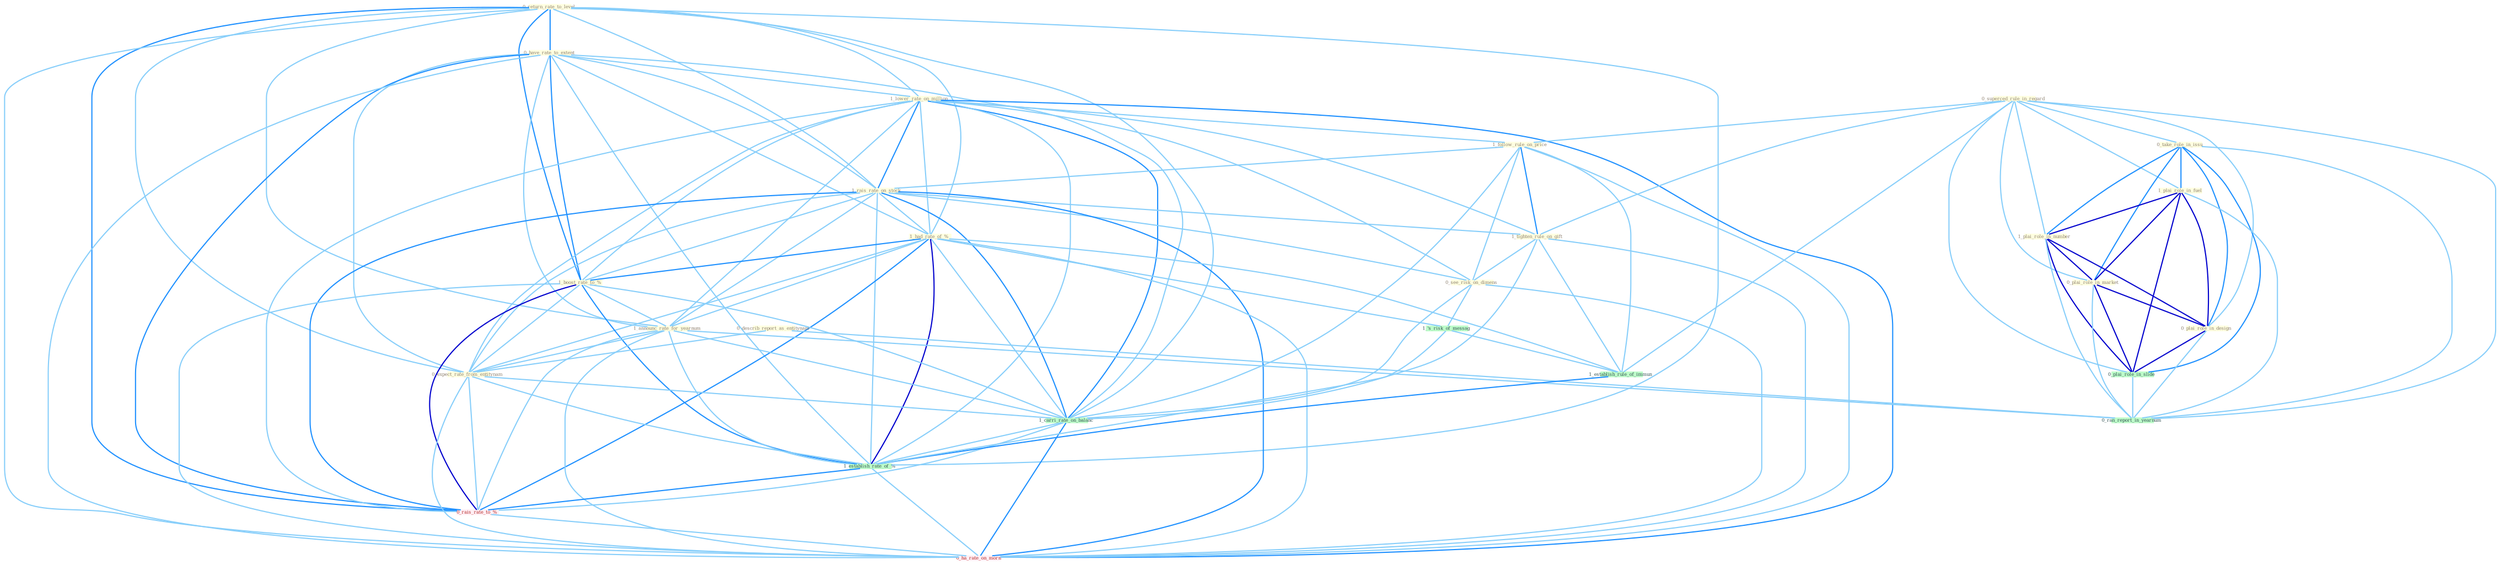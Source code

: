 Graph G{ 
    node
    [shape=polygon,style=filled,width=.5,height=.06,color="#BDFCC9",fixedsize=true,fontsize=4,
    fontcolor="#2f4f4f"];
    {node
    [color="#ffffe0", fontcolor="#8b7d6b"] "0_return_rate_to_level " "0_have_rate_to_extent " "1_lower_rate_on_million " "0_superced_rule_in_regard " "1_follow_rule_on_price " "1_rais_rate_on_stock " "1_had_rate_of_% " "1_boost_rate_to_% " "1_announc_rate_for_yearnum " "0_describ_report_as_entitynam " "1_tighten_rule_on_gift " "0_take_role_in_issu " "0_see_risk_on_dimens " "1_plai_role_in_fuel " "0_expect_rate_from_entitynam " "1_plai_role_in_number " "0_plai_role_in_market " "0_plai_role_in_design "}
{node [color="#fff0f5", fontcolor="#b22222"] "0_rais_rate_to_% " "0_ha_rate_on_morn "}
edge [color="#B0E2FF"];

	"0_return_rate_to_level " -- "0_have_rate_to_extent " [w="2", color="#1e90ff" , len=0.8];
	"0_return_rate_to_level " -- "1_lower_rate_on_million " [w="1", color="#87cefa" ];
	"0_return_rate_to_level " -- "1_rais_rate_on_stock " [w="1", color="#87cefa" ];
	"0_return_rate_to_level " -- "1_had_rate_of_% " [w="1", color="#87cefa" ];
	"0_return_rate_to_level " -- "1_boost_rate_to_% " [w="2", color="#1e90ff" , len=0.8];
	"0_return_rate_to_level " -- "1_announc_rate_for_yearnum " [w="1", color="#87cefa" ];
	"0_return_rate_to_level " -- "0_expect_rate_from_entitynam " [w="1", color="#87cefa" ];
	"0_return_rate_to_level " -- "1_carri_rate_on_balanc " [w="1", color="#87cefa" ];
	"0_return_rate_to_level " -- "1_establish_rate_of_% " [w="1", color="#87cefa" ];
	"0_return_rate_to_level " -- "0_rais_rate_to_% " [w="2", color="#1e90ff" , len=0.8];
	"0_return_rate_to_level " -- "0_ha_rate_on_morn " [w="1", color="#87cefa" ];
	"0_have_rate_to_extent " -- "1_lower_rate_on_million " [w="1", color="#87cefa" ];
	"0_have_rate_to_extent " -- "1_rais_rate_on_stock " [w="1", color="#87cefa" ];
	"0_have_rate_to_extent " -- "1_had_rate_of_% " [w="1", color="#87cefa" ];
	"0_have_rate_to_extent " -- "1_boost_rate_to_% " [w="2", color="#1e90ff" , len=0.8];
	"0_have_rate_to_extent " -- "1_announc_rate_for_yearnum " [w="1", color="#87cefa" ];
	"0_have_rate_to_extent " -- "0_expect_rate_from_entitynam " [w="1", color="#87cefa" ];
	"0_have_rate_to_extent " -- "1_carri_rate_on_balanc " [w="1", color="#87cefa" ];
	"0_have_rate_to_extent " -- "1_establish_rate_of_% " [w="1", color="#87cefa" ];
	"0_have_rate_to_extent " -- "0_rais_rate_to_% " [w="2", color="#1e90ff" , len=0.8];
	"0_have_rate_to_extent " -- "0_ha_rate_on_morn " [w="1", color="#87cefa" ];
	"1_lower_rate_on_million " -- "1_follow_rule_on_price " [w="1", color="#87cefa" ];
	"1_lower_rate_on_million " -- "1_rais_rate_on_stock " [w="2", color="#1e90ff" , len=0.8];
	"1_lower_rate_on_million " -- "1_had_rate_of_% " [w="1", color="#87cefa" ];
	"1_lower_rate_on_million " -- "1_boost_rate_to_% " [w="1", color="#87cefa" ];
	"1_lower_rate_on_million " -- "1_announc_rate_for_yearnum " [w="1", color="#87cefa" ];
	"1_lower_rate_on_million " -- "1_tighten_rule_on_gift " [w="1", color="#87cefa" ];
	"1_lower_rate_on_million " -- "0_see_risk_on_dimens " [w="1", color="#87cefa" ];
	"1_lower_rate_on_million " -- "0_expect_rate_from_entitynam " [w="1", color="#87cefa" ];
	"1_lower_rate_on_million " -- "1_carri_rate_on_balanc " [w="2", color="#1e90ff" , len=0.8];
	"1_lower_rate_on_million " -- "1_establish_rate_of_% " [w="1", color="#87cefa" ];
	"1_lower_rate_on_million " -- "0_rais_rate_to_% " [w="1", color="#87cefa" ];
	"1_lower_rate_on_million " -- "0_ha_rate_on_morn " [w="2", color="#1e90ff" , len=0.8];
	"0_superced_rule_in_regard " -- "1_follow_rule_on_price " [w="1", color="#87cefa" ];
	"0_superced_rule_in_regard " -- "1_tighten_rule_on_gift " [w="1", color="#87cefa" ];
	"0_superced_rule_in_regard " -- "0_take_role_in_issu " [w="1", color="#87cefa" ];
	"0_superced_rule_in_regard " -- "1_plai_role_in_fuel " [w="1", color="#87cefa" ];
	"0_superced_rule_in_regard " -- "1_plai_role_in_number " [w="1", color="#87cefa" ];
	"0_superced_rule_in_regard " -- "0_plai_role_in_market " [w="1", color="#87cefa" ];
	"0_superced_rule_in_regard " -- "0_plai_role_in_design " [w="1", color="#87cefa" ];
	"0_superced_rule_in_regard " -- "0_plai_role_in_slide " [w="1", color="#87cefa" ];
	"0_superced_rule_in_regard " -- "0_ran_report_in_yearnum " [w="1", color="#87cefa" ];
	"0_superced_rule_in_regard " -- "1_establish_rule_of_immun " [w="1", color="#87cefa" ];
	"1_follow_rule_on_price " -- "1_rais_rate_on_stock " [w="1", color="#87cefa" ];
	"1_follow_rule_on_price " -- "1_tighten_rule_on_gift " [w="2", color="#1e90ff" , len=0.8];
	"1_follow_rule_on_price " -- "0_see_risk_on_dimens " [w="1", color="#87cefa" ];
	"1_follow_rule_on_price " -- "1_carri_rate_on_balanc " [w="1", color="#87cefa" ];
	"1_follow_rule_on_price " -- "1_establish_rule_of_immun " [w="1", color="#87cefa" ];
	"1_follow_rule_on_price " -- "0_ha_rate_on_morn " [w="1", color="#87cefa" ];
	"1_rais_rate_on_stock " -- "1_had_rate_of_% " [w="1", color="#87cefa" ];
	"1_rais_rate_on_stock " -- "1_boost_rate_to_% " [w="1", color="#87cefa" ];
	"1_rais_rate_on_stock " -- "1_announc_rate_for_yearnum " [w="1", color="#87cefa" ];
	"1_rais_rate_on_stock " -- "1_tighten_rule_on_gift " [w="1", color="#87cefa" ];
	"1_rais_rate_on_stock " -- "0_see_risk_on_dimens " [w="1", color="#87cefa" ];
	"1_rais_rate_on_stock " -- "0_expect_rate_from_entitynam " [w="1", color="#87cefa" ];
	"1_rais_rate_on_stock " -- "1_carri_rate_on_balanc " [w="2", color="#1e90ff" , len=0.8];
	"1_rais_rate_on_stock " -- "1_establish_rate_of_% " [w="1", color="#87cefa" ];
	"1_rais_rate_on_stock " -- "0_rais_rate_to_% " [w="2", color="#1e90ff" , len=0.8];
	"1_rais_rate_on_stock " -- "0_ha_rate_on_morn " [w="2", color="#1e90ff" , len=0.8];
	"1_had_rate_of_% " -- "1_boost_rate_to_% " [w="2", color="#1e90ff" , len=0.8];
	"1_had_rate_of_% " -- "1_announc_rate_for_yearnum " [w="1", color="#87cefa" ];
	"1_had_rate_of_% " -- "0_expect_rate_from_entitynam " [w="1", color="#87cefa" ];
	"1_had_rate_of_% " -- "1_carri_rate_on_balanc " [w="1", color="#87cefa" ];
	"1_had_rate_of_% " -- "1_'s_risk_of_messag " [w="1", color="#87cefa" ];
	"1_had_rate_of_% " -- "1_establish_rule_of_immun " [w="1", color="#87cefa" ];
	"1_had_rate_of_% " -- "1_establish_rate_of_% " [w="3", color="#0000cd" , len=0.6];
	"1_had_rate_of_% " -- "0_rais_rate_to_% " [w="2", color="#1e90ff" , len=0.8];
	"1_had_rate_of_% " -- "0_ha_rate_on_morn " [w="1", color="#87cefa" ];
	"1_boost_rate_to_% " -- "1_announc_rate_for_yearnum " [w="1", color="#87cefa" ];
	"1_boost_rate_to_% " -- "0_expect_rate_from_entitynam " [w="1", color="#87cefa" ];
	"1_boost_rate_to_% " -- "1_carri_rate_on_balanc " [w="1", color="#87cefa" ];
	"1_boost_rate_to_% " -- "1_establish_rate_of_% " [w="2", color="#1e90ff" , len=0.8];
	"1_boost_rate_to_% " -- "0_rais_rate_to_% " [w="3", color="#0000cd" , len=0.6];
	"1_boost_rate_to_% " -- "0_ha_rate_on_morn " [w="1", color="#87cefa" ];
	"1_announc_rate_for_yearnum " -- "0_expect_rate_from_entitynam " [w="1", color="#87cefa" ];
	"1_announc_rate_for_yearnum " -- "1_carri_rate_on_balanc " [w="1", color="#87cefa" ];
	"1_announc_rate_for_yearnum " -- "0_ran_report_in_yearnum " [w="1", color="#87cefa" ];
	"1_announc_rate_for_yearnum " -- "1_establish_rate_of_% " [w="1", color="#87cefa" ];
	"1_announc_rate_for_yearnum " -- "0_rais_rate_to_% " [w="1", color="#87cefa" ];
	"1_announc_rate_for_yearnum " -- "0_ha_rate_on_morn " [w="1", color="#87cefa" ];
	"0_describ_report_as_entitynam " -- "0_expect_rate_from_entitynam " [w="1", color="#87cefa" ];
	"0_describ_report_as_entitynam " -- "0_ran_report_in_yearnum " [w="1", color="#87cefa" ];
	"1_tighten_rule_on_gift " -- "0_see_risk_on_dimens " [w="1", color="#87cefa" ];
	"1_tighten_rule_on_gift " -- "1_carri_rate_on_balanc " [w="1", color="#87cefa" ];
	"1_tighten_rule_on_gift " -- "1_establish_rule_of_immun " [w="1", color="#87cefa" ];
	"1_tighten_rule_on_gift " -- "0_ha_rate_on_morn " [w="1", color="#87cefa" ];
	"0_take_role_in_issu " -- "1_plai_role_in_fuel " [w="2", color="#1e90ff" , len=0.8];
	"0_take_role_in_issu " -- "1_plai_role_in_number " [w="2", color="#1e90ff" , len=0.8];
	"0_take_role_in_issu " -- "0_plai_role_in_market " [w="2", color="#1e90ff" , len=0.8];
	"0_take_role_in_issu " -- "0_plai_role_in_design " [w="2", color="#1e90ff" , len=0.8];
	"0_take_role_in_issu " -- "0_plai_role_in_slide " [w="2", color="#1e90ff" , len=0.8];
	"0_take_role_in_issu " -- "0_ran_report_in_yearnum " [w="1", color="#87cefa" ];
	"0_see_risk_on_dimens " -- "1_carri_rate_on_balanc " [w="1", color="#87cefa" ];
	"0_see_risk_on_dimens " -- "1_'s_risk_of_messag " [w="1", color="#87cefa" ];
	"0_see_risk_on_dimens " -- "0_ha_rate_on_morn " [w="1", color="#87cefa" ];
	"1_plai_role_in_fuel " -- "1_plai_role_in_number " [w="3", color="#0000cd" , len=0.6];
	"1_plai_role_in_fuel " -- "0_plai_role_in_market " [w="3", color="#0000cd" , len=0.6];
	"1_plai_role_in_fuel " -- "0_plai_role_in_design " [w="3", color="#0000cd" , len=0.6];
	"1_plai_role_in_fuel " -- "0_plai_role_in_slide " [w="3", color="#0000cd" , len=0.6];
	"1_plai_role_in_fuel " -- "0_ran_report_in_yearnum " [w="1", color="#87cefa" ];
	"0_expect_rate_from_entitynam " -- "1_carri_rate_on_balanc " [w="1", color="#87cefa" ];
	"0_expect_rate_from_entitynam " -- "1_establish_rate_of_% " [w="1", color="#87cefa" ];
	"0_expect_rate_from_entitynam " -- "0_rais_rate_to_% " [w="1", color="#87cefa" ];
	"0_expect_rate_from_entitynam " -- "0_ha_rate_on_morn " [w="1", color="#87cefa" ];
	"1_plai_role_in_number " -- "0_plai_role_in_market " [w="3", color="#0000cd" , len=0.6];
	"1_plai_role_in_number " -- "0_plai_role_in_design " [w="3", color="#0000cd" , len=0.6];
	"1_plai_role_in_number " -- "0_plai_role_in_slide " [w="3", color="#0000cd" , len=0.6];
	"1_plai_role_in_number " -- "0_ran_report_in_yearnum " [w="1", color="#87cefa" ];
	"0_plai_role_in_market " -- "0_plai_role_in_design " [w="3", color="#0000cd" , len=0.6];
	"0_plai_role_in_market " -- "0_plai_role_in_slide " [w="3", color="#0000cd" , len=0.6];
	"0_plai_role_in_market " -- "0_ran_report_in_yearnum " [w="1", color="#87cefa" ];
	"0_plai_role_in_design " -- "0_plai_role_in_slide " [w="3", color="#0000cd" , len=0.6];
	"0_plai_role_in_design " -- "0_ran_report_in_yearnum " [w="1", color="#87cefa" ];
	"0_plai_role_in_slide " -- "0_ran_report_in_yearnum " [w="1", color="#87cefa" ];
	"1_carri_rate_on_balanc " -- "1_establish_rate_of_% " [w="1", color="#87cefa" ];
	"1_carri_rate_on_balanc " -- "0_rais_rate_to_% " [w="1", color="#87cefa" ];
	"1_carri_rate_on_balanc " -- "0_ha_rate_on_morn " [w="2", color="#1e90ff" , len=0.8];
	"1_'s_risk_of_messag " -- "1_establish_rule_of_immun " [w="1", color="#87cefa" ];
	"1_'s_risk_of_messag " -- "1_establish_rate_of_% " [w="1", color="#87cefa" ];
	"1_establish_rule_of_immun " -- "1_establish_rate_of_% " [w="2", color="#1e90ff" , len=0.8];
	"1_establish_rate_of_% " -- "0_rais_rate_to_% " [w="2", color="#1e90ff" , len=0.8];
	"1_establish_rate_of_% " -- "0_ha_rate_on_morn " [w="1", color="#87cefa" ];
	"0_rais_rate_to_% " -- "0_ha_rate_on_morn " [w="1", color="#87cefa" ];
}